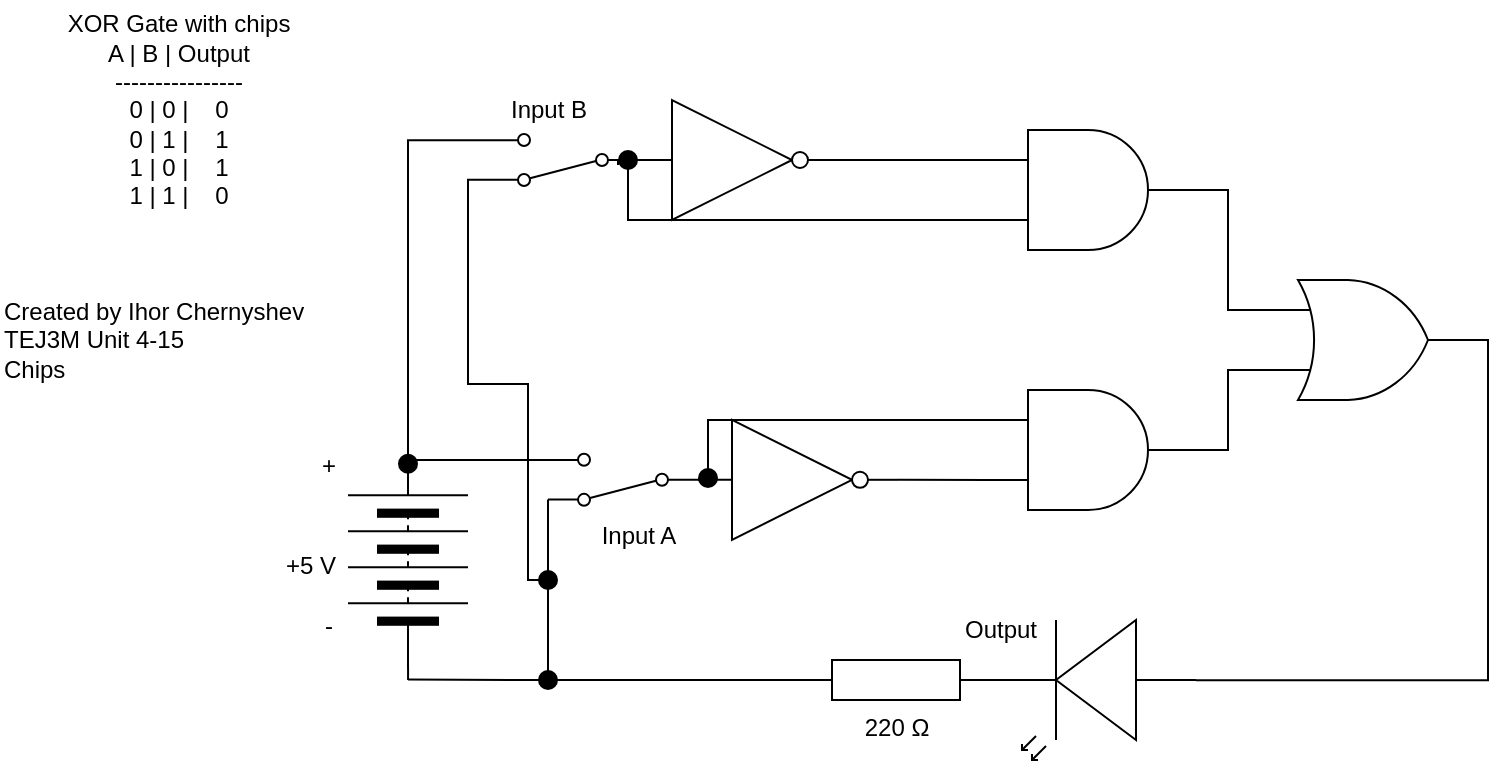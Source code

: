 <mxfile>
    <diagram id="x45FVn4cKMyBcMMyzXoL" name="Page-1">
        <mxGraphModel dx="1913" dy="1943" grid="1" gridSize="10" guides="1" tooltips="1" connect="1" arrows="1" fold="1" page="1" pageScale="1" pageWidth="827" pageHeight="1169" math="0" shadow="0">
            <root>
                <mxCell id="0"/>
                <mxCell id="1" parent="0"/>
                <mxCell id="3" value="220 Ω" style="pointerEvents=1;verticalLabelPosition=bottom;shadow=0;dashed=0;align=center;html=1;verticalAlign=top;shape=mxgraph.electrical.resistors.resistor_1;" parent="1" vertex="1">
                    <mxGeometry x="314" y="180" width="100" height="20" as="geometry"/>
                </mxCell>
                <mxCell id="5" style="edgeStyle=none;html=1;exitX=1;exitY=0.5;exitDx=0;exitDy=0;rounded=0;curved=0;strokeColor=default;endArrow=none;endFill=0;" parent="1" edge="1">
                    <mxGeometry relative="1" as="geometry">
                        <mxPoint x="120" y="80" as="sourcePoint"/>
                        <mxPoint x="190" y="80" as="targetPoint"/>
                    </mxGeometry>
                </mxCell>
                <mxCell id="58" style="edgeStyle=none;html=1;exitX=0;exitY=0.5;exitDx=0;exitDy=0;endArrow=none;endFill=0;" parent="1" source="8" edge="1">
                    <mxGeometry relative="1" as="geometry">
                        <mxPoint x="120.045" y="190" as="targetPoint"/>
                    </mxGeometry>
                </mxCell>
                <mxCell id="8" value="" style="pointerEvents=1;verticalLabelPosition=bottom;shadow=0;dashed=0;align=center;html=1;verticalAlign=top;shape=mxgraph.electrical.miscellaneous.batteryStack;rotation=-90;" parent="1" vertex="1">
                    <mxGeometry x="70" y="100" width="100" height="60" as="geometry"/>
                </mxCell>
                <mxCell id="9" value="+5 V" style="text;html=1;align=center;verticalAlign=middle;resizable=0;points=[];autosize=1;strokeColor=none;fillColor=none;" parent="1" vertex="1">
                    <mxGeometry x="46" y="118" width="50" height="30" as="geometry"/>
                </mxCell>
                <mxCell id="10" value="Created by Ihor Chernyshev&lt;div&gt;TEJ3M Unit 4-15&lt;/div&gt;&lt;div&gt;Chips&lt;/div&gt;" style="text;html=1;align=left;verticalAlign=middle;resizable=0;points=[];autosize=1;strokeColor=none;fillColor=none;" parent="1" vertex="1">
                    <mxGeometry x="-84" y="-10" width="180" height="60" as="geometry"/>
                </mxCell>
                <mxCell id="14" value="+" style="text;html=1;align=center;verticalAlign=middle;resizable=0;points=[];autosize=1;strokeColor=none;fillColor=none;" parent="1" vertex="1">
                    <mxGeometry x="65" y="68" width="30" height="30" as="geometry"/>
                </mxCell>
                <mxCell id="15" value="-" style="text;html=1;align=center;verticalAlign=middle;resizable=0;points=[];autosize=1;strokeColor=none;fillColor=none;" parent="1" vertex="1">
                    <mxGeometry x="65" y="148" width="30" height="30" as="geometry"/>
                </mxCell>
                <mxCell id="16" value="Output" style="text;html=1;align=center;verticalAlign=middle;resizable=0;points=[];autosize=1;strokeColor=none;fillColor=none;" parent="1" vertex="1">
                    <mxGeometry x="386" y="150" width="60" height="30" as="geometry"/>
                </mxCell>
                <mxCell id="17" value="&lt;div&gt;&lt;font color=&quot;#000000&quot;&gt;XOR Gate with chips&lt;/font&gt;&lt;/div&gt;&lt;div&gt;&lt;font color=&quot;#000000&quot;&gt;A | B | Output&lt;/font&gt;&lt;/div&gt;&lt;div&gt;&lt;font color=&quot;#000000&quot;&gt;----------------&lt;/font&gt;&lt;/div&gt;&lt;div&gt;&lt;font color=&quot;#000000&quot;&gt;0 | 0 |&amp;nbsp; &amp;nbsp; 0&lt;/font&gt;&lt;/div&gt;&lt;div&gt;&lt;font color=&quot;#000000&quot;&gt;0 | 1 |&amp;nbsp; &amp;nbsp; 1&lt;/font&gt;&lt;/div&gt;&lt;div&gt;&lt;font color=&quot;#000000&quot;&gt;1 | 0 |&amp;nbsp; &amp;nbsp; 1&lt;/font&gt;&lt;/div&gt;&lt;div&gt;&lt;font color=&quot;#000000&quot;&gt;1 | 1 |&amp;nbsp; &amp;nbsp; 0&lt;/font&gt;&lt;/div&gt;" style="text;html=1;align=center;verticalAlign=middle;resizable=0;points=[];autosize=1;strokeColor=none;fillColor=none;" parent="1" vertex="1">
                    <mxGeometry x="-65" y="-150" width="140" height="110" as="geometry"/>
                </mxCell>
                <mxCell id="25" value="" style="edgeStyle=none;html=1;exitX=0;exitY=0.5;exitDx=0;exitDy=0;entryDx=0;entryDy=0;entryPerimeter=0;endArrow=none;endFill=0;entryX=0;entryY=0.5;" parent="1" source="60" target="3" edge="1">
                    <mxGeometry relative="1" as="geometry">
                        <mxPoint x="120" y="189.77" as="sourcePoint"/>
                        <mxPoint x="250" y="189.77" as="targetPoint"/>
                    </mxGeometry>
                </mxCell>
                <mxCell id="27" value="Input A" style="text;html=1;align=center;verticalAlign=middle;resizable=0;points=[];autosize=1;strokeColor=none;fillColor=none;" parent="1" vertex="1">
                    <mxGeometry x="205" y="102.9" width="60" height="30" as="geometry"/>
                </mxCell>
                <mxCell id="29" style="edgeStyle=none;html=1;exitX=1;exitY=0.12;exitDx=0;exitDy=0;endArrow=none;endFill=0;" parent="1" source="28" edge="1">
                    <mxGeometry relative="1" as="geometry">
                        <mxPoint x="190" y="190" as="targetPoint"/>
                    </mxGeometry>
                </mxCell>
                <mxCell id="28" value="" style="html=1;shape=mxgraph.electrical.electro-mechanical.twoWaySwitch;aspect=fixed;elSwitchState=2;rotation=-180;" parent="1" vertex="1">
                    <mxGeometry x="190" y="76.9" width="75" height="26" as="geometry"/>
                </mxCell>
                <mxCell id="34" style="edgeStyle=orthogonalEdgeStyle;html=1;entryX=1;entryY=0.5;entryDx=0;entryDy=0;rounded=0;endArrow=none;endFill=0;exitX=1;exitY=0.88;exitDx=0;exitDy=0;" parent="1" source="42" target="8" edge="1">
                    <mxGeometry relative="1" as="geometry">
                        <mxPoint x="120" y="-80" as="sourcePoint"/>
                        <Array as="points">
                            <mxPoint x="120" y="-80"/>
                        </Array>
                    </mxGeometry>
                </mxCell>
                <mxCell id="11" value="" style="verticalLabelPosition=bottom;shadow=0;dashed=0;align=center;html=1;verticalAlign=top;shape=mxgraph.electrical.opto_electronics.led_2;pointerEvents=1;rotation=-180;" parent="1" vertex="1">
                    <mxGeometry x="414" y="160" width="100" height="70" as="geometry"/>
                </mxCell>
                <mxCell id="43" style="edgeStyle=orthogonalEdgeStyle;html=1;exitX=1;exitY=0.12;exitDx=0;exitDy=0;endArrow=none;endFill=0;rounded=0;curved=0;" parent="1" source="42" edge="1">
                    <mxGeometry relative="1" as="geometry">
                        <mxPoint x="190" y="140" as="targetPoint"/>
                        <Array as="points">
                            <mxPoint x="150" y="-60"/>
                            <mxPoint x="150" y="42"/>
                            <mxPoint x="180" y="42"/>
                            <mxPoint x="180" y="140"/>
                        </Array>
                    </mxGeometry>
                </mxCell>
                <mxCell id="42" value="" style="html=1;shape=mxgraph.electrical.electro-mechanical.twoWaySwitch;aspect=fixed;elSwitchState=2;rotation=-180;" parent="1" vertex="1">
                    <mxGeometry x="160" y="-83" width="75" height="26" as="geometry"/>
                </mxCell>
                <mxCell id="44" value="Input B" style="text;html=1;align=center;verticalAlign=middle;resizable=0;points=[];autosize=1;strokeColor=none;fillColor=none;" parent="1" vertex="1">
                    <mxGeometry x="160" y="-110" width="60" height="30" as="geometry"/>
                </mxCell>
                <mxCell id="61" value="" style="edgeStyle=none;html=1;exitX=0;exitY=0.5;exitDx=0;exitDy=0;entryDx=0;entryDy=0;entryPerimeter=0;endArrow=none;endFill=0;entryX=0;entryY=0.5;" parent="1" target="60" edge="1">
                    <mxGeometry relative="1" as="geometry">
                        <mxPoint x="120" y="189.77" as="sourcePoint"/>
                        <mxPoint x="314" y="190" as="targetPoint"/>
                    </mxGeometry>
                </mxCell>
                <mxCell id="60" value="" style="shape=ellipse;fillColor=#000000;strokeColor=none;html=1;sketch=0;" parent="1" vertex="1">
                    <mxGeometry x="185" y="185" width="10" height="10" as="geometry"/>
                </mxCell>
                <mxCell id="62" value="" style="shape=ellipse;fillColor=#000000;strokeColor=none;html=1;sketch=0;" parent="1" vertex="1">
                    <mxGeometry x="185" y="135" width="10" height="10" as="geometry"/>
                </mxCell>
                <mxCell id="66" value="" style="shape=ellipse;fillColor=#000000;strokeColor=none;html=1;sketch=0;" parent="1" vertex="1">
                    <mxGeometry x="115" y="76.9" width="10" height="10" as="geometry"/>
                </mxCell>
                <mxCell id="67" value="" style="verticalLabelPosition=bottom;shadow=0;dashed=0;align=center;html=1;verticalAlign=top;shape=mxgraph.electrical.logic_gates.inverter_2" vertex="1" parent="1">
                    <mxGeometry x="235" y="-100" width="100" height="60" as="geometry"/>
                </mxCell>
                <mxCell id="68" value="" style="verticalLabelPosition=bottom;shadow=0;dashed=0;align=center;html=1;verticalAlign=top;shape=mxgraph.electrical.logic_gates.inverter_2" vertex="1" parent="1">
                    <mxGeometry x="265" y="59.9" width="100" height="60" as="geometry"/>
                </mxCell>
                <mxCell id="70" value="" style="verticalLabelPosition=bottom;shadow=0;dashed=0;align=center;html=1;verticalAlign=top;shape=mxgraph.electrical.logic_gates.logic_gate;operation=and;" vertex="1" parent="1">
                    <mxGeometry x="410" y="-85" width="100" height="60" as="geometry"/>
                </mxCell>
                <mxCell id="71" value="" style="verticalLabelPosition=bottom;shadow=0;dashed=0;align=center;html=1;verticalAlign=top;shape=mxgraph.electrical.logic_gates.logic_gate;operation=and;" vertex="1" parent="1">
                    <mxGeometry x="410" y="45" width="100" height="60" as="geometry"/>
                </mxCell>
                <mxCell id="72" style="edgeStyle=none;html=1;exitX=1;exitY=0.5;exitDx=0;exitDy=0;exitPerimeter=0;entryX=0;entryY=0.25;entryDx=0;entryDy=0;entryPerimeter=0;endArrow=none;endFill=0;" edge="1" parent="1" source="67" target="70">
                    <mxGeometry relative="1" as="geometry"/>
                </mxCell>
                <mxCell id="73" style="edgeStyle=orthogonalEdgeStyle;html=1;exitX=0;exitY=0.5;exitDx=0;exitDy=0;entryX=0;entryY=0.75;entryDx=0;entryDy=0;entryPerimeter=0;endArrow=none;endFill=0;rounded=0;curved=0;" edge="1" parent="1" source="81" target="70">
                    <mxGeometry relative="1" as="geometry">
                        <Array as="points">
                            <mxPoint x="230" y="-70"/>
                            <mxPoint x="230" y="-40"/>
                        </Array>
                    </mxGeometry>
                </mxCell>
                <mxCell id="74" style="edgeStyle=none;html=1;exitX=1;exitY=0.5;exitDx=0;exitDy=0;exitPerimeter=0;entryX=0;entryY=0.75;entryDx=0;entryDy=0;entryPerimeter=0;endArrow=none;endFill=0;" edge="1" parent="1" source="68" target="71">
                    <mxGeometry relative="1" as="geometry"/>
                </mxCell>
                <mxCell id="76" value="" style="verticalLabelPosition=bottom;shadow=0;dashed=0;align=center;html=1;verticalAlign=top;shape=mxgraph.electrical.logic_gates.logic_gate;operation=or;" vertex="1" parent="1">
                    <mxGeometry x="550" y="-10" width="100" height="60" as="geometry"/>
                </mxCell>
                <mxCell id="77" style="edgeStyle=orthogonalEdgeStyle;html=1;exitX=1;exitY=0.5;exitDx=0;exitDy=0;exitPerimeter=0;entryX=0;entryY=0.25;entryDx=0;entryDy=0;entryPerimeter=0;rounded=0;curved=0;endArrow=none;endFill=0;" edge="1" parent="1" source="70" target="76">
                    <mxGeometry relative="1" as="geometry"/>
                </mxCell>
                <mxCell id="78" style="edgeStyle=orthogonalEdgeStyle;html=1;exitX=1;exitY=0.5;exitDx=0;exitDy=0;exitPerimeter=0;entryX=0;entryY=0.75;entryDx=0;entryDy=0;entryPerimeter=0;endArrow=none;endFill=0;rounded=0;" edge="1" parent="1" source="71" target="76">
                    <mxGeometry relative="1" as="geometry"/>
                </mxCell>
                <mxCell id="80" style="edgeStyle=orthogonalEdgeStyle;html=1;exitX=1;exitY=0.5;exitDx=0;exitDy=0;exitPerimeter=0;entryX=0;entryY=0.57;entryDx=0;entryDy=0;entryPerimeter=0;rounded=0;curved=0;endArrow=none;endFill=0;" edge="1" parent="1" source="76" target="11">
                    <mxGeometry relative="1" as="geometry"/>
                </mxCell>
                <mxCell id="82" value="" style="edgeStyle=orthogonalEdgeStyle;html=1;exitX=0;exitY=0.5;exitDx=0;exitDy=0;entryX=0;entryY=0.75;entryDx=0;entryDy=0;entryPerimeter=0;endArrow=none;endFill=0;rounded=0;curved=0;" edge="1" parent="1" source="42" target="81">
                    <mxGeometry relative="1" as="geometry">
                        <mxPoint x="235" y="-70" as="sourcePoint"/>
                        <mxPoint x="410" y="-40" as="targetPoint"/>
                        <Array as="points"/>
                    </mxGeometry>
                </mxCell>
                <mxCell id="81" value="" style="shape=ellipse;fillColor=#000000;strokeColor=none;html=1;sketch=0;" vertex="1" parent="1">
                    <mxGeometry x="225" y="-75" width="10" height="10" as="geometry"/>
                </mxCell>
                <mxCell id="85" style="edgeStyle=orthogonalEdgeStyle;html=1;exitX=0;exitY=0.25;exitDx=0;exitDy=0;exitPerimeter=0;entryX=0;entryY=0.5;entryDx=0;entryDy=0;entryPerimeter=0;endArrow=none;endFill=0;rounded=0;curved=0;" edge="1" parent="1" source="71" target="68">
                    <mxGeometry relative="1" as="geometry">
                        <Array as="points">
                            <mxPoint x="270" y="60"/>
                            <mxPoint x="270" y="90"/>
                        </Array>
                    </mxGeometry>
                </mxCell>
                <mxCell id="86" value="" style="shape=ellipse;fillColor=#000000;strokeColor=none;html=1;sketch=0;" vertex="1" parent="1">
                    <mxGeometry x="265" y="84" width="10" height="10" as="geometry"/>
                </mxCell>
            </root>
        </mxGraphModel>
    </diagram>
</mxfile>